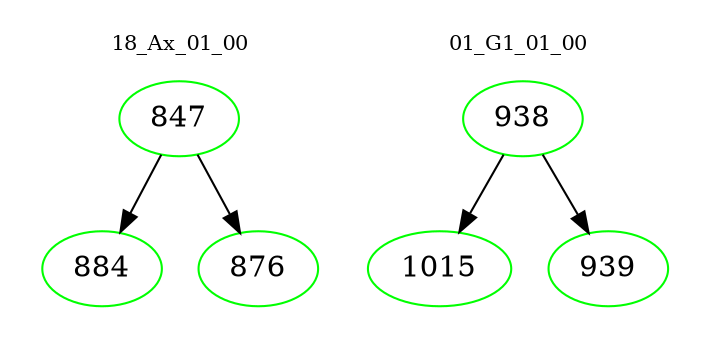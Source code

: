 digraph{
subgraph cluster_0 {
color = white
label = "18_Ax_01_00";
fontsize=10;
T0_847 [label="847", color="green"]
T0_847 -> T0_884 [color="black"]
T0_884 [label="884", color="green"]
T0_847 -> T0_876 [color="black"]
T0_876 [label="876", color="green"]
}
subgraph cluster_1 {
color = white
label = "01_G1_01_00";
fontsize=10;
T1_938 [label="938", color="green"]
T1_938 -> T1_1015 [color="black"]
T1_1015 [label="1015", color="green"]
T1_938 -> T1_939 [color="black"]
T1_939 [label="939", color="green"]
}
}
